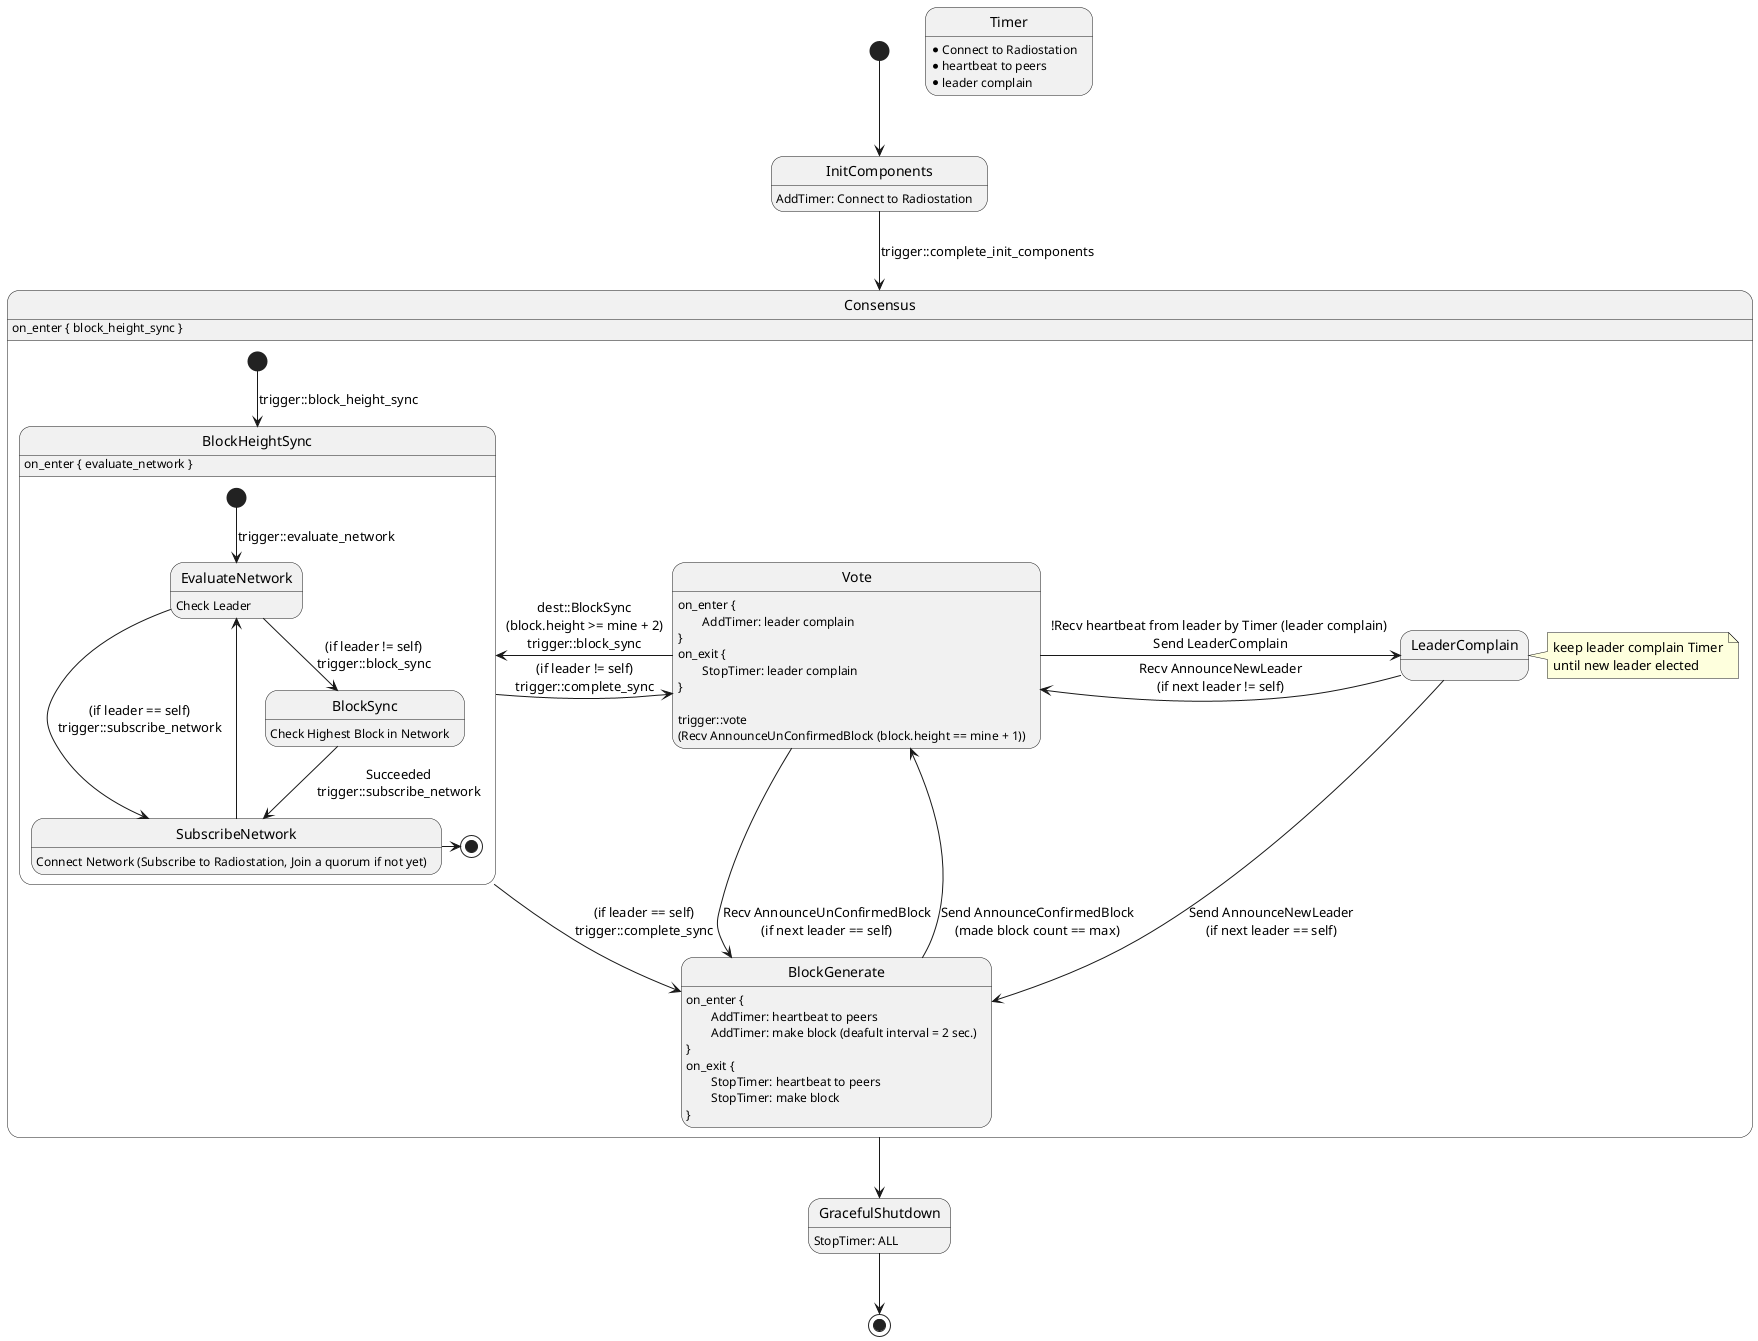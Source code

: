 @startuml State Machine in Siever

[*] --> InitComponents
InitComponents: AddTimer: Connect to Radiostation

InitComponents --> Consensus : trigger::complete_init_components

state Timer
Timer: * Connect to Radiostation
Timer: * heartbeat to peers
Timer: * leader complain

state Consensus {
    Consensus: on_enter { block_height_sync }
    [*] --> BlockHeightSync : trigger::block_height_sync

    state BlockHeightSync {
        [*] --> EvaluateNetwork : trigger::evaluate_network

        EvaluateNetwork: Check Leader
        EvaluateNetwork --> BlockSync : (if leader != self)\ntrigger::block_sync
        EvaluateNetwork --> SubscribeNetwork : (if leader == self)\ntrigger::subscribe_network

        BlockSync: Check Highest Block in Network
        BlockSync --> SubscribeNetwork : Succeeded\ntrigger::subscribe_network

        SubscribeNetwork: Connect Network (Subscribe to Radiostation, Join a quorum if not yet)
        SubscribeNetwork -up-> EvaluateNetwork
        SubscribeNetwork -right-> [*]
    }
    BlockHeightSync: on_enter { evaluate_network }
    BlockHeightSync --> BlockGenerate: (if leader == self)\ntrigger::complete_sync
    BlockHeightSync -> Vote: (if leader != self)\ntrigger::complete_sync

    Vote: on_enter {
    Vote: \tAddTimer: leader complain
    Vote: }
    Vote: on_exit {
    Vote: \tStopTimer: leader complain
    Vote: }
    Vote: 
    Vote: trigger::vote\n(Recv AnnounceUnConfirmedBlock (block.height == mine + 1))
    Vote -left-> BlockHeightSync : dest::BlockSync\n(block.height >= mine + 2)\ntrigger::block_sync
    Vote -> BlockGenerate : Recv AnnounceUnConfirmedBlock\n(if next leader == self)
    Vote -> LeaderComplain : !Recv heartbeat from leader by Timer (leader complain) \nSend LeaderComplain

    BlockGenerate: on_enter {
    BlockGenerate: \tAddTimer: heartbeat to peers
    BlockGenerate: \tAddTimer: make block (deafult interval = 2 sec.)
    BlockGenerate: }
    BlockGenerate: on_exit {
    BlockGenerate: \tStopTimer: heartbeat to peers
    BlockGenerate: \tStopTimer: make block
    BlockGenerate: }
    BlockGenerate -> Vote : Send AnnounceConfirmedBlock\n(made block count == max)

    state LeaderComplain
    note right of LeaderComplain
      keep leader complain Timer
      until new leader elected
    end note
    LeaderComplain -> Vote : Recv AnnounceNewLeader\n(if next leader != self)
    LeaderComplain --> BlockGenerate : Send AnnounceNewLeader\n(if next leader == self)
}

Consensus --> GracefulShutdown

GracefulShutdown: StopTimer: ALL
GracefulShutdown --> [*]

@enduml